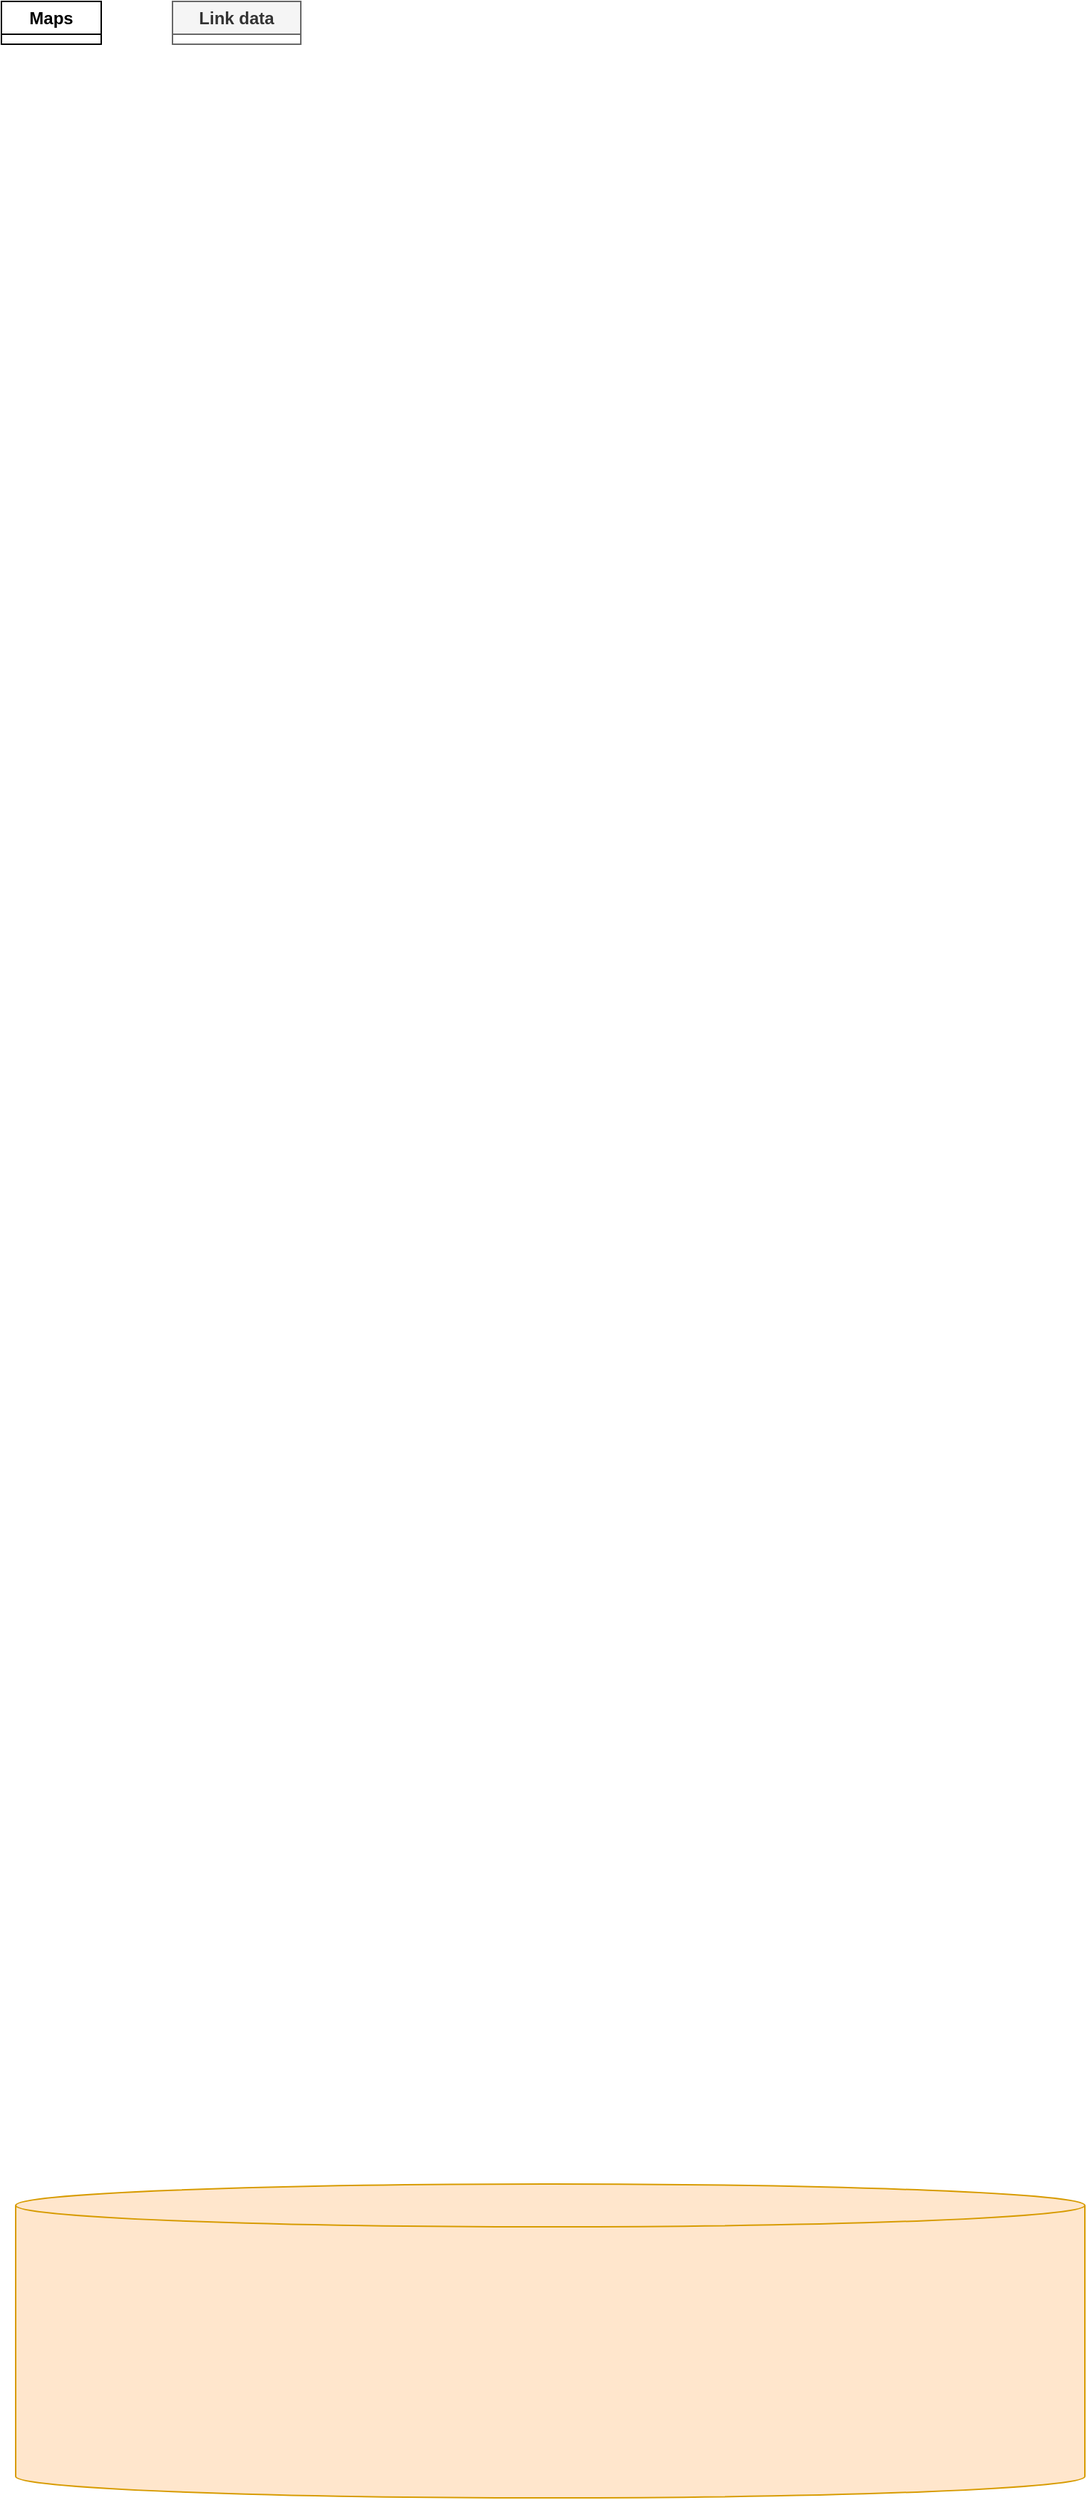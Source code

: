<mxfile version="21.6.3" type="device">
  <diagram name="Page-1" id="DPZLZ2SSeJs06j5T2vBG">
    <mxGraphModel dx="760" dy="451" grid="1" gridSize="10" guides="1" tooltips="1" connect="1" arrows="1" fold="1" page="1" pageScale="1" pageWidth="850" pageHeight="1100" math="0" shadow="0">
      <root>
        <mxCell id="0" />
        <mxCell id="1" parent="0" />
        <mxCell id="5-EurzYL1BtBVcS3Mzic-153" value="" style="shape=cylinder3;whiteSpace=wrap;html=1;boundedLbl=1;backgroundOutline=1;size=15;fillColor=#ffe6cc;strokeColor=#d79b00;" vertex="1" parent="1">
          <mxGeometry x="50" y="1570" width="750" height="220" as="geometry" />
        </mxCell>
        <mxCell id="5-EurzYL1BtBVcS3Mzic-2" value="Link data" style="swimlane;whiteSpace=wrap;html=1;fillColor=#f5f5f5;fontColor=#333333;strokeColor=#666666;" vertex="1" collapsed="1" parent="1">
          <mxGeometry x="160" y="40" width="90" height="30" as="geometry">
            <mxRectangle x="40" y="120" width="767.5" height="3020" as="alternateBounds" />
          </mxGeometry>
        </mxCell>
        <mxCell id="5-EurzYL1BtBVcS3Mzic-14" value="" style="rounded=0;whiteSpace=wrap;html=1;fillColor=#f5f5f5;fontColor=#333333;strokeColor=#666666;" vertex="1" parent="5-EurzYL1BtBVcS3Mzic-2">
          <mxGeometry x="17.5" y="2940" width="730" height="70" as="geometry" />
        </mxCell>
        <mxCell id="5-EurzYL1BtBVcS3Mzic-3" value="" style="shape=process;whiteSpace=wrap;html=1;backgroundOutline=1;fillColor=#dae8fc;strokeColor=#6c8ebf;" vertex="1" parent="5-EurzYL1BtBVcS3Mzic-2">
          <mxGeometry x="20" y="40" width="110" height="40" as="geometry" />
        </mxCell>
        <mxCell id="5-EurzYL1BtBVcS3Mzic-4" value="" style="rounded=0;whiteSpace=wrap;html=1;fillColor=#f8cecc;strokeColor=#b85450;" vertex="1" parent="5-EurzYL1BtBVcS3Mzic-2">
          <mxGeometry x="195" y="40" width="380" height="40" as="geometry" />
        </mxCell>
        <mxCell id="5-EurzYL1BtBVcS3Mzic-12" value="" style="rounded=0;whiteSpace=wrap;html=1;fillColor=#f8cecc;strokeColor=#b85450;" vertex="1" parent="5-EurzYL1BtBVcS3Mzic-2">
          <mxGeometry x="347.5" y="2955" width="380" height="40" as="geometry" />
        </mxCell>
        <mxCell id="5-EurzYL1BtBVcS3Mzic-13" value="Copyright" style="text;html=1;strokeColor=none;fillColor=none;align=center;verticalAlign=middle;whiteSpace=wrap;rounded=0;" vertex="1" parent="5-EurzYL1BtBVcS3Mzic-2">
          <mxGeometry x="27.5" y="2960" width="290" height="30" as="geometry" />
        </mxCell>
        <mxCell id="5-EurzYL1BtBVcS3Mzic-15" value="" style="rounded=0;whiteSpace=wrap;html=1;fillColor=#f5f5f5;fontColor=#333333;strokeColor=#666666;" vertex="1" parent="5-EurzYL1BtBVcS3Mzic-2">
          <mxGeometry x="17.5" y="2620" width="730" height="290" as="geometry" />
        </mxCell>
        <mxCell id="5-EurzYL1BtBVcS3Mzic-16" value="" style="rounded=0;whiteSpace=wrap;html=1;fillColor=#e1d5e7;strokeColor=#9673a6;" vertex="1" parent="5-EurzYL1BtBVcS3Mzic-2">
          <mxGeometry x="37.5" y="2670" width="690" height="230" as="geometry" />
        </mxCell>
        <mxCell id="5-EurzYL1BtBVcS3Mzic-17" value="Patrocionadores" style="text;html=1;strokeColor=none;fillColor=none;align=center;verticalAlign=middle;whiteSpace=wrap;rounded=0;" vertex="1" parent="5-EurzYL1BtBVcS3Mzic-2">
          <mxGeometry x="37.5" y="2630" width="100" height="30" as="geometry" />
        </mxCell>
        <mxCell id="5-EurzYL1BtBVcS3Mzic-18" value="" style="ellipse;whiteSpace=wrap;html=1;aspect=fixed;fillColor=#f8cecc;strokeColor=#b85450;" vertex="1" parent="5-EurzYL1BtBVcS3Mzic-2">
          <mxGeometry x="67.5" y="2690" width="80" height="80" as="geometry" />
        </mxCell>
        <mxCell id="5-EurzYL1BtBVcS3Mzic-23" value="" style="rounded=0;whiteSpace=wrap;html=1;fillColor=#f5f5f5;fontColor=#333333;strokeColor=#666666;" vertex="1" parent="5-EurzYL1BtBVcS3Mzic-2">
          <mxGeometry x="12.5" y="2300" width="730" height="290" as="geometry" />
        </mxCell>
        <mxCell id="5-EurzYL1BtBVcS3Mzic-24" value="" style="rounded=0;whiteSpace=wrap;html=1;fillColor=#e1d5e7;strokeColor=#9673a6;" vertex="1" parent="5-EurzYL1BtBVcS3Mzic-2">
          <mxGeometry x="32.5" y="2350" width="690" height="230" as="geometry" />
        </mxCell>
        <mxCell id="5-EurzYL1BtBVcS3Mzic-25" value="Colaboradores" style="text;html=1;strokeColor=none;fillColor=none;align=center;verticalAlign=middle;whiteSpace=wrap;rounded=0;" vertex="1" parent="5-EurzYL1BtBVcS3Mzic-2">
          <mxGeometry x="32.5" y="2310" width="100" height="30" as="geometry" />
        </mxCell>
        <mxCell id="5-EurzYL1BtBVcS3Mzic-28" value="" style="rounded=0;whiteSpace=wrap;html=1;fillColor=#f5f5f5;fontColor=#333333;strokeColor=#666666;" vertex="1" parent="5-EurzYL1BtBVcS3Mzic-2">
          <mxGeometry x="57.5" y="2360" width="200" height="200" as="geometry" />
        </mxCell>
        <mxCell id="5-EurzYL1BtBVcS3Mzic-26" value="" style="ellipse;whiteSpace=wrap;html=1;aspect=fixed;fillColor=#f8cecc;strokeColor=#b85450;" vertex="1" parent="5-EurzYL1BtBVcS3Mzic-2">
          <mxGeometry x="117.5" y="2380" width="80" height="80" as="geometry" />
        </mxCell>
        <mxCell id="5-EurzYL1BtBVcS3Mzic-27" value="(Name)" style="text;html=1;strokeColor=none;fillColor=none;align=center;verticalAlign=middle;whiteSpace=wrap;rounded=0;" vertex="1" parent="5-EurzYL1BtBVcS3Mzic-2">
          <mxGeometry x="107.5" y="2460" width="100" height="30" as="geometry" />
        </mxCell>
        <mxCell id="5-EurzYL1BtBVcS3Mzic-29" value="he/she" style="text;html=1;strokeColor=none;fillColor=none;align=center;verticalAlign=middle;whiteSpace=wrap;rounded=0;" vertex="1" parent="5-EurzYL1BtBVcS3Mzic-2">
          <mxGeometry x="107.5" y="2480" width="100" height="30" as="geometry" />
        </mxCell>
        <mxCell id="5-EurzYL1BtBVcS3Mzic-30" value="Software dev | Pereaira, Colombia" style="text;html=1;strokeColor=none;fillColor=none;align=center;verticalAlign=middle;whiteSpace=wrap;rounded=0;" vertex="1" parent="5-EurzYL1BtBVcS3Mzic-2">
          <mxGeometry x="62.5" y="2495" width="190" height="30" as="geometry" />
        </mxCell>
        <mxCell id="5-EurzYL1BtBVcS3Mzic-31" value="Some text about this person" style="text;html=1;strokeColor=none;fillColor=none;align=center;verticalAlign=middle;whiteSpace=wrap;rounded=0;" vertex="1" parent="5-EurzYL1BtBVcS3Mzic-2">
          <mxGeometry x="62.5" y="2525" width="190" height="30" as="geometry" />
        </mxCell>
        <mxCell id="5-EurzYL1BtBVcS3Mzic-33" value="" style="rounded=0;whiteSpace=wrap;html=1;fillColor=#f5f5f5;fontColor=#333333;strokeColor=#666666;" vertex="1" parent="5-EurzYL1BtBVcS3Mzic-2">
          <mxGeometry x="12.5" y="1990" width="730" height="300" as="geometry" />
        </mxCell>
        <mxCell id="5-EurzYL1BtBVcS3Mzic-34" value="" style="rounded=0;whiteSpace=wrap;html=1;fillColor=#e1d5e7;strokeColor=#9673a6;" vertex="1" parent="5-EurzYL1BtBVcS3Mzic-2">
          <mxGeometry x="32.5" y="2040" width="690" height="240" as="geometry" />
        </mxCell>
        <mxCell id="5-EurzYL1BtBVcS3Mzic-35" value="Ganadores" style="text;html=1;strokeColor=none;fillColor=none;align=center;verticalAlign=middle;whiteSpace=wrap;rounded=0;" vertex="1" parent="5-EurzYL1BtBVcS3Mzic-2">
          <mxGeometry x="32.5" y="2000" width="100" height="30" as="geometry" />
        </mxCell>
        <mxCell id="5-EurzYL1BtBVcS3Mzic-36" value="" style="rounded=0;whiteSpace=wrap;html=1;fillColor=#f5f5f5;fontColor=#333333;strokeColor=#666666;" vertex="1" parent="5-EurzYL1BtBVcS3Mzic-2">
          <mxGeometry x="52.5" y="2040" width="200" height="200" as="geometry" />
        </mxCell>
        <mxCell id="5-EurzYL1BtBVcS3Mzic-37" value="" style="ellipse;whiteSpace=wrap;html=1;aspect=fixed;fillColor=#dae8fc;strokeColor=#6c8ebf;" vertex="1" parent="5-EurzYL1BtBVcS3Mzic-2">
          <mxGeometry x="112.5" y="2060" width="80" height="80" as="geometry" />
        </mxCell>
        <mxCell id="5-EurzYL1BtBVcS3Mzic-38" value="(Name)" style="text;html=1;strokeColor=none;fillColor=none;align=center;verticalAlign=middle;whiteSpace=wrap;rounded=0;" vertex="1" parent="5-EurzYL1BtBVcS3Mzic-2">
          <mxGeometry x="102.5" y="2140" width="100" height="30" as="geometry" />
        </mxCell>
        <mxCell id="5-EurzYL1BtBVcS3Mzic-39" value="Proyect" style="text;html=1;strokeColor=none;fillColor=none;align=center;verticalAlign=middle;whiteSpace=wrap;rounded=0;" vertex="1" parent="5-EurzYL1BtBVcS3Mzic-2">
          <mxGeometry x="102.5" y="2160" width="100" height="30" as="geometry" />
        </mxCell>
        <mxCell id="5-EurzYL1BtBVcS3Mzic-40" value="Position" style="text;html=1;strokeColor=none;fillColor=none;align=center;verticalAlign=middle;whiteSpace=wrap;rounded=0;" vertex="1" parent="5-EurzYL1BtBVcS3Mzic-2">
          <mxGeometry x="57.5" y="2175" width="190" height="30" as="geometry" />
        </mxCell>
        <mxCell id="5-EurzYL1BtBVcS3Mzic-41" value="Some text about this team" style="text;html=1;strokeColor=none;fillColor=none;align=center;verticalAlign=middle;whiteSpace=wrap;rounded=0;" vertex="1" parent="5-EurzYL1BtBVcS3Mzic-2">
          <mxGeometry x="57.5" y="2205" width="190" height="30" as="geometry" />
        </mxCell>
        <mxCell id="5-EurzYL1BtBVcS3Mzic-42" value="" style="shape=cylinder3;whiteSpace=wrap;html=1;boundedLbl=1;backgroundOutline=1;size=15;fillColor=#ffe6cc;strokeColor=#d79b00;" vertex="1" parent="5-EurzYL1BtBVcS3Mzic-2">
          <mxGeometry x="57.5" y="2240" width="185" height="40" as="geometry" />
        </mxCell>
        <mxCell id="5-EurzYL1BtBVcS3Mzic-49" value="" style="shape=hexagon;perimeter=hexagonPerimeter2;whiteSpace=wrap;html=1;fixedSize=1;fillColor=#f8cecc;strokeColor=#b85450;" vertex="1" parent="5-EurzYL1BtBVcS3Mzic-2">
          <mxGeometry x="295" y="280" width="120" height="80" as="geometry" />
        </mxCell>
        <mxCell id="5-EurzYL1BtBVcS3Mzic-50" value="Link data" style="text;html=1;strokeColor=none;fillColor=none;align=center;verticalAlign=middle;whiteSpace=wrap;rounded=0;" vertex="1" parent="5-EurzYL1BtBVcS3Mzic-2">
          <mxGeometry x="105" y="110" width="500" height="30" as="geometry" />
        </mxCell>
        <mxCell id="5-EurzYL1BtBVcS3Mzic-82" value="" style="shape=process;whiteSpace=wrap;html=1;backgroundOutline=1;fillColor=#dae8fc;strokeColor=#6c8ebf;" vertex="1" parent="5-EurzYL1BtBVcS3Mzic-2">
          <mxGeometry x="30" y="140" width="700" height="130" as="geometry" />
        </mxCell>
        <mxCell id="5-EurzYL1BtBVcS3Mzic-83" value="" style="rounded=0;whiteSpace=wrap;html=1;fillColor=#f5f5f5;fontColor=#333333;strokeColor=#666666;" vertex="1" parent="5-EurzYL1BtBVcS3Mzic-2">
          <mxGeometry x="15" y="380" width="730" height="100" as="geometry" />
        </mxCell>
        <mxCell id="5-EurzYL1BtBVcS3Mzic-85" value="" style="rounded=0;whiteSpace=wrap;html=1;fillColor=#f5f5f5;fontColor=#333333;strokeColor=#666666;" vertex="1" parent="5-EurzYL1BtBVcS3Mzic-2">
          <mxGeometry x="12.5" y="1680" width="730" height="250" as="geometry" />
        </mxCell>
        <mxCell id="5-EurzYL1BtBVcS3Mzic-86" value="" style="rounded=0;whiteSpace=wrap;html=1;fillColor=#e1d5e7;strokeColor=#9673a6;" vertex="1" parent="5-EurzYL1BtBVcS3Mzic-2">
          <mxGeometry x="32.5" y="1710" width="695" height="210" as="geometry" />
        </mxCell>
        <mxCell id="5-EurzYL1BtBVcS3Mzic-90" value="Criterios y registro" style="text;html=1;strokeColor=none;fillColor=none;align=center;verticalAlign=middle;whiteSpace=wrap;rounded=0;" vertex="1" parent="5-EurzYL1BtBVcS3Mzic-2">
          <mxGeometry x="27.5" y="1680" width="100" height="30" as="geometry" />
        </mxCell>
        <mxCell id="5-EurzYL1BtBVcS3Mzic-91" value="" style="rounded=0;whiteSpace=wrap;html=1;fillColor=#f5f5f5;fontColor=#333333;strokeColor=#666666;" vertex="1" parent="5-EurzYL1BtBVcS3Mzic-2">
          <mxGeometry x="42.5" y="1715" width="200" height="200" as="geometry" />
        </mxCell>
        <mxCell id="5-EurzYL1BtBVcS3Mzic-89" value="" style="ellipse;whiteSpace=wrap;html=1;aspect=fixed;fillColor=#dae8fc;strokeColor=#6c8ebf;" vertex="1" parent="5-EurzYL1BtBVcS3Mzic-2">
          <mxGeometry x="97.5" y="1730" width="80" height="80" as="geometry" />
        </mxCell>
        <mxCell id="5-EurzYL1BtBVcS3Mzic-92" value="Title" style="text;html=1;strokeColor=none;fillColor=none;align=center;verticalAlign=middle;whiteSpace=wrap;rounded=0;" vertex="1" parent="5-EurzYL1BtBVcS3Mzic-2">
          <mxGeometry x="107.5" y="1810" width="60" height="30" as="geometry" />
        </mxCell>
        <mxCell id="5-EurzYL1BtBVcS3Mzic-93" value="Some random text about this" style="text;html=1;strokeColor=none;fillColor=none;align=center;verticalAlign=middle;whiteSpace=wrap;rounded=0;" vertex="1" parent="5-EurzYL1BtBVcS3Mzic-2">
          <mxGeometry x="57.5" y="1840" width="180" height="70" as="geometry" />
        </mxCell>
        <mxCell id="5-EurzYL1BtBVcS3Mzic-94" value="" style="shape=hexagon;perimeter=hexagonPerimeter2;whiteSpace=wrap;html=1;fixedSize=1;fillColor=#f8cecc;strokeColor=#b85450;" vertex="1" parent="5-EurzYL1BtBVcS3Mzic-2">
          <mxGeometry x="327.5" y="1940" width="120" height="30" as="geometry" />
        </mxCell>
        <mxCell id="5-EurzYL1BtBVcS3Mzic-95" value="" style="rounded=0;whiteSpace=wrap;html=1;fillColor=#f5f5f5;fontColor=#333333;strokeColor=#666666;" vertex="1" parent="5-EurzYL1BtBVcS3Mzic-2">
          <mxGeometry x="12.5" y="520" width="730" height="280" as="geometry" />
        </mxCell>
        <mxCell id="5-EurzYL1BtBVcS3Mzic-97" value="" style="rounded=0;whiteSpace=wrap;html=1;fillColor=#f5f5f5;fontColor=#333333;strokeColor=#666666;" vertex="1" parent="5-EurzYL1BtBVcS3Mzic-2">
          <mxGeometry x="150" y="540" width="560" height="70" as="geometry" />
        </mxCell>
        <mxCell id="5-EurzYL1BtBVcS3Mzic-96" value="Link data culture" style="text;html=1;strokeColor=none;fillColor=none;align=center;verticalAlign=middle;whiteSpace=wrap;rounded=0;" vertex="1" parent="5-EurzYL1BtBVcS3Mzic-2">
          <mxGeometry x="270" y="540" width="350" height="30" as="geometry" />
        </mxCell>
        <mxCell id="5-EurzYL1BtBVcS3Mzic-98" value="Some random text" style="text;html=1;strokeColor=none;fillColor=none;align=center;verticalAlign=middle;whiteSpace=wrap;rounded=0;" vertex="1" parent="5-EurzYL1BtBVcS3Mzic-2">
          <mxGeometry x="160" y="570" width="562.5" height="30" as="geometry" />
        </mxCell>
        <mxCell id="5-EurzYL1BtBVcS3Mzic-99" value="" style="rounded=0;whiteSpace=wrap;html=1;fillColor=#e1d5e7;strokeColor=#9673a6;" vertex="1" parent="5-EurzYL1BtBVcS3Mzic-2">
          <mxGeometry x="150" y="630" width="580" height="150" as="geometry" />
        </mxCell>
        <mxCell id="5-EurzYL1BtBVcS3Mzic-100" value="" style="rounded=0;whiteSpace=wrap;html=1;fillColor=#f5f5f5;fontColor=#333333;strokeColor=#666666;" vertex="1" parent="5-EurzYL1BtBVcS3Mzic-2">
          <mxGeometry x="155" y="660" width="200" height="100" as="geometry" />
        </mxCell>
        <mxCell id="5-EurzYL1BtBVcS3Mzic-101" value="" style="ellipse;whiteSpace=wrap;html=1;aspect=fixed;fillColor=#dae8fc;strokeColor=#6c8ebf;" vertex="1" parent="5-EurzYL1BtBVcS3Mzic-2">
          <mxGeometry x="165" y="662.5" width="35" height="35" as="geometry" />
        </mxCell>
        <mxCell id="5-EurzYL1BtBVcS3Mzic-102" value="Title" style="text;html=1;strokeColor=none;fillColor=none;align=center;verticalAlign=middle;whiteSpace=wrap;rounded=0;" vertex="1" parent="5-EurzYL1BtBVcS3Mzic-2">
          <mxGeometry x="200" y="665" width="60" height="30" as="geometry" />
        </mxCell>
        <mxCell id="5-EurzYL1BtBVcS3Mzic-103" value="Some random text about this" style="text;html=1;strokeColor=none;fillColor=none;align=center;verticalAlign=middle;whiteSpace=wrap;rounded=0;" vertex="1" parent="5-EurzYL1BtBVcS3Mzic-2">
          <mxGeometry x="165" y="697.5" width="180" height="70" as="geometry" />
        </mxCell>
        <mxCell id="5-EurzYL1BtBVcS3Mzic-104" value="" style="shape=process;whiteSpace=wrap;html=1;backgroundOutline=1;fillColor=#dae8fc;strokeColor=#6c8ebf;" vertex="1" parent="5-EurzYL1BtBVcS3Mzic-2">
          <mxGeometry x="31.25" y="830" width="198.75" height="260" as="geometry" />
        </mxCell>
        <mxCell id="5-EurzYL1BtBVcS3Mzic-105" value="" style="rounded=0;whiteSpace=wrap;html=1;fillColor=#f5f5f5;fontColor=#333333;strokeColor=#666666;" vertex="1" parent="5-EurzYL1BtBVcS3Mzic-2">
          <mxGeometry x="277.5" y="830" width="452.5" height="260" as="geometry" />
        </mxCell>
        <mxCell id="5-EurzYL1BtBVcS3Mzic-106" value="" style="rounded=0;whiteSpace=wrap;html=1;fillColor=#e1d5e7;strokeColor=#9673a6;" vertex="1" parent="5-EurzYL1BtBVcS3Mzic-2">
          <mxGeometry x="290" y="990" width="430" height="78.75" as="geometry" />
        </mxCell>
        <mxCell id="5-EurzYL1BtBVcS3Mzic-108" value="" style="rounded=0;whiteSpace=wrap;html=1;fillColor=#f5f5f5;fontColor=#333333;strokeColor=#666666;" vertex="1" parent="5-EurzYL1BtBVcS3Mzic-2">
          <mxGeometry x="300" y="1000" width="200" height="60" as="geometry" />
        </mxCell>
        <mxCell id="5-EurzYL1BtBVcS3Mzic-109" value="" style="ellipse;whiteSpace=wrap;html=1;aspect=fixed;fillColor=#dae8fc;strokeColor=#6c8ebf;" vertex="1" parent="5-EurzYL1BtBVcS3Mzic-2">
          <mxGeometry x="310" y="1002.5" width="35" height="35" as="geometry" />
        </mxCell>
        <mxCell id="5-EurzYL1BtBVcS3Mzic-110" value="Title" style="text;html=1;strokeColor=none;fillColor=none;align=center;verticalAlign=middle;whiteSpace=wrap;rounded=0;" vertex="1" parent="5-EurzYL1BtBVcS3Mzic-2">
          <mxGeometry x="345" y="1005" width="60" height="30" as="geometry" />
        </mxCell>
        <mxCell id="5-EurzYL1BtBVcS3Mzic-111" value="Some random text about this" style="text;html=1;strokeColor=none;fillColor=none;align=center;verticalAlign=middle;whiteSpace=wrap;rounded=0;" vertex="1" parent="5-EurzYL1BtBVcS3Mzic-2">
          <mxGeometry x="310" y="1037.5" width="180" height="22.5" as="geometry" />
        </mxCell>
        <mxCell id="5-EurzYL1BtBVcS3Mzic-112" value="Rewards" style="text;html=1;strokeColor=none;fillColor=none;align=center;verticalAlign=middle;whiteSpace=wrap;rounded=0;" vertex="1" parent="5-EurzYL1BtBVcS3Mzic-2">
          <mxGeometry x="297.5" y="960" width="60" height="30" as="geometry" />
        </mxCell>
        <mxCell id="5-EurzYL1BtBVcS3Mzic-113" value="" style="rounded=0;whiteSpace=wrap;html=1;fillColor=#e1d5e7;strokeColor=#9673a6;" vertex="1" parent="5-EurzYL1BtBVcS3Mzic-2">
          <mxGeometry x="30" y="390" width="697.5" height="80" as="geometry" />
        </mxCell>
        <mxCell id="5-EurzYL1BtBVcS3Mzic-84" value="" style="ellipse;whiteSpace=wrap;html=1;aspect=fixed;fillColor=#f8cecc;strokeColor=#b85450;" vertex="1" parent="5-EurzYL1BtBVcS3Mzic-2">
          <mxGeometry x="40" y="390" width="80" height="80" as="geometry" />
        </mxCell>
        <mxCell id="5-EurzYL1BtBVcS3Mzic-114" value="Some randome text about something I jus forgot" style="text;html=1;strokeColor=none;fillColor=none;align=left;verticalAlign=middle;whiteSpace=wrap;rounded=0;" vertex="1" parent="5-EurzYL1BtBVcS3Mzic-2">
          <mxGeometry x="295" y="910" width="425" height="30" as="geometry" />
        </mxCell>
        <mxCell id="5-EurzYL1BtBVcS3Mzic-115" value="Description" style="text;html=1;strokeColor=none;fillColor=none;align=center;verticalAlign=middle;whiteSpace=wrap;rounded=0;" vertex="1" parent="5-EurzYL1BtBVcS3Mzic-2">
          <mxGeometry x="300" y="880" width="60" height="30" as="geometry" />
        </mxCell>
        <mxCell id="5-EurzYL1BtBVcS3Mzic-116" value="Desafio" style="text;html=1;strokeColor=none;fillColor=none;align=center;verticalAlign=middle;whiteSpace=wrap;rounded=0;" vertex="1" parent="5-EurzYL1BtBVcS3Mzic-2">
          <mxGeometry x="295" y="840" width="60" height="30" as="geometry" />
        </mxCell>
        <mxCell id="5-EurzYL1BtBVcS3Mzic-117" value="" style="rounded=0;whiteSpace=wrap;html=1;fillColor=#f5f5f5;fontColor=#333333;strokeColor=#666666;" vertex="1" parent="5-EurzYL1BtBVcS3Mzic-2">
          <mxGeometry x="18.75" y="1405" width="730" height="250" as="geometry" />
        </mxCell>
        <mxCell id="5-EurzYL1BtBVcS3Mzic-118" value="" style="rounded=0;whiteSpace=wrap;html=1;fillColor=#e1d5e7;strokeColor=#9673a6;" vertex="1" parent="5-EurzYL1BtBVcS3Mzic-2">
          <mxGeometry x="38.75" y="1435" width="695" height="210" as="geometry" />
        </mxCell>
        <mxCell id="5-EurzYL1BtBVcS3Mzic-119" value="Details" style="text;html=1;strokeColor=none;fillColor=none;align=center;verticalAlign=middle;whiteSpace=wrap;rounded=0;" vertex="1" parent="5-EurzYL1BtBVcS3Mzic-2">
          <mxGeometry x="33.75" y="1405" width="100" height="30" as="geometry" />
        </mxCell>
        <mxCell id="5-EurzYL1BtBVcS3Mzic-120" value="" style="rounded=0;whiteSpace=wrap;html=1;fillColor=#ffe6cc;strokeColor=#d79b00;" vertex="1" parent="5-EurzYL1BtBVcS3Mzic-2">
          <mxGeometry x="48.75" y="1440" width="200" height="200" as="geometry" />
        </mxCell>
        <mxCell id="5-EurzYL1BtBVcS3Mzic-124" value="" style="rounded=0;whiteSpace=wrap;html=1;fillColor=#f5f5f5;fontColor=#333333;strokeColor=#666666;" vertex="1" parent="5-EurzYL1BtBVcS3Mzic-2">
          <mxGeometry x="18.75" y="1120" width="730" height="250" as="geometry" />
        </mxCell>
        <mxCell id="5-EurzYL1BtBVcS3Mzic-125" value="" style="rounded=0;whiteSpace=wrap;html=1;fillColor=#e1d5e7;strokeColor=#9673a6;" vertex="1" parent="5-EurzYL1BtBVcS3Mzic-2">
          <mxGeometry x="38.75" y="1150" width="695" height="210" as="geometry" />
        </mxCell>
        <mxCell id="5-EurzYL1BtBVcS3Mzic-126" value="Criterios y registro" style="text;html=1;strokeColor=none;fillColor=none;align=center;verticalAlign=middle;whiteSpace=wrap;rounded=0;" vertex="1" parent="5-EurzYL1BtBVcS3Mzic-2">
          <mxGeometry x="33.75" y="1120" width="100" height="30" as="geometry" />
        </mxCell>
        <mxCell id="5-EurzYL1BtBVcS3Mzic-127" value="" style="rounded=0;whiteSpace=wrap;html=1;fillColor=#f5f5f5;fontColor=#333333;strokeColor=#666666;" vertex="1" parent="5-EurzYL1BtBVcS3Mzic-2">
          <mxGeometry x="48.75" y="1155" width="200" height="200" as="geometry" />
        </mxCell>
        <mxCell id="5-EurzYL1BtBVcS3Mzic-128" value="" style="ellipse;whiteSpace=wrap;html=1;aspect=fixed;fillColor=#dae8fc;strokeColor=#6c8ebf;" vertex="1" parent="5-EurzYL1BtBVcS3Mzic-2">
          <mxGeometry x="52.5" y="1160" width="20" height="20" as="geometry" />
        </mxCell>
        <mxCell id="5-EurzYL1BtBVcS3Mzic-129" value="Title" style="text;html=1;strokeColor=none;fillColor=none;align=center;verticalAlign=middle;whiteSpace=wrap;rounded=0;" vertex="1" parent="5-EurzYL1BtBVcS3Mzic-2">
          <mxGeometry x="57.5" y="1190" width="62.5" height="30" as="geometry" />
        </mxCell>
        <mxCell id="5-EurzYL1BtBVcS3Mzic-130" value="Some random text about this" style="text;html=1;strokeColor=none;fillColor=none;align=center;verticalAlign=middle;whiteSpace=wrap;rounded=0;" vertex="1" parent="5-EurzYL1BtBVcS3Mzic-2">
          <mxGeometry x="57.5" y="1190" width="180" height="70" as="geometry" />
        </mxCell>
        <mxCell id="5-EurzYL1BtBVcS3Mzic-131" value="Some random text about this" style="text;html=1;strokeColor=none;fillColor=none;align=center;verticalAlign=middle;whiteSpace=wrap;rounded=0;" vertex="1" parent="5-EurzYL1BtBVcS3Mzic-2">
          <mxGeometry x="53.75" y="1460" width="180" height="70" as="geometry" />
        </mxCell>
        <mxCell id="5-EurzYL1BtBVcS3Mzic-132" value="Some random text about this" style="text;html=1;strokeColor=none;fillColor=none;align=center;verticalAlign=middle;whiteSpace=wrap;rounded=0;" vertex="1" parent="5-EurzYL1BtBVcS3Mzic-2">
          <mxGeometry x="52.5" y="1505" width="180" height="70" as="geometry" />
        </mxCell>
        <mxCell id="5-EurzYL1BtBVcS3Mzic-137" value="" style="rounded=0;whiteSpace=wrap;html=1;fillColor=#ffe6cc;strokeColor=#d79b00;" vertex="1" parent="5-EurzYL1BtBVcS3Mzic-2">
          <mxGeometry x="82.5" y="1165" width="120" height="10" as="geometry" />
        </mxCell>
        <mxCell id="5-EurzYL1BtBVcS3Mzic-138" value="Some random text about this" style="text;html=1;strokeColor=none;fillColor=none;align=center;verticalAlign=middle;whiteSpace=wrap;rounded=0;" vertex="1" parent="5-EurzYL1BtBVcS3Mzic-2">
          <mxGeometry x="57.5" y="1270" width="180" height="70" as="geometry" />
        </mxCell>
        <mxCell id="5-EurzYL1BtBVcS3Mzic-151" value="" style="shape=process;whiteSpace=wrap;html=1;backgroundOutline=1;fillColor=#ffe6cc;strokeColor=#d79b00;" vertex="1" parent="5-EurzYL1BtBVcS3Mzic-2">
          <mxGeometry x="20" y="540" width="120" height="240" as="geometry" />
        </mxCell>
        <mxCell id="5-EurzYL1BtBVcS3Mzic-10" value="Maps" style="swimlane;whiteSpace=wrap;html=1;" vertex="1" collapsed="1" parent="1">
          <mxGeometry x="40" y="40" width="70" height="30" as="geometry">
            <mxRectangle x="70" y="200" width="480" height="240" as="alternateBounds" />
          </mxGeometry>
        </mxCell>
        <mxCell id="5-EurzYL1BtBVcS3Mzic-5" value="1" style="ellipse;whiteSpace=wrap;html=1;aspect=fixed;fillColor=#f5f5f5;strokeColor=#666666;fontColor=#333333;" vertex="1" parent="5-EurzYL1BtBVcS3Mzic-10">
          <mxGeometry x="40" y="80" width="40" height="40" as="geometry" />
        </mxCell>
        <mxCell id="5-EurzYL1BtBVcS3Mzic-6" value="Wrapper" style="text;html=1;strokeColor=none;fillColor=none;align=center;verticalAlign=middle;whiteSpace=wrap;rounded=0;" vertex="1" parent="5-EurzYL1BtBVcS3Mzic-10">
          <mxGeometry x="90" y="85" width="60" height="30" as="geometry" />
        </mxCell>
        <mxCell id="5-EurzYL1BtBVcS3Mzic-7" value="1" style="ellipse;whiteSpace=wrap;html=1;aspect=fixed;fillColor=#e1d5e7;strokeColor=#9673a6;" vertex="1" parent="5-EurzYL1BtBVcS3Mzic-10">
          <mxGeometry x="40" y="160" width="40" height="40" as="geometry" />
        </mxCell>
        <mxCell id="5-EurzYL1BtBVcS3Mzic-8" value="Repliers" style="text;html=1;strokeColor=none;fillColor=none;align=center;verticalAlign=middle;whiteSpace=wrap;rounded=0;" vertex="1" parent="5-EurzYL1BtBVcS3Mzic-10">
          <mxGeometry x="90" y="165" width="60" height="30" as="geometry" />
        </mxCell>
        <mxCell id="5-EurzYL1BtBVcS3Mzic-19" value="3" style="ellipse;whiteSpace=wrap;html=1;aspect=fixed;fillColor=#f8cecc;strokeColor=#b85450;" vertex="1" parent="5-EurzYL1BtBVcS3Mzic-10">
          <mxGeometry x="200" y="80" width="40" height="40" as="geometry" />
        </mxCell>
        <mxCell id="5-EurzYL1BtBVcS3Mzic-20" value="Navigation" style="text;html=1;strokeColor=none;fillColor=none;align=center;verticalAlign=middle;whiteSpace=wrap;rounded=0;" vertex="1" parent="5-EurzYL1BtBVcS3Mzic-10">
          <mxGeometry x="250" y="85" width="60" height="30" as="geometry" />
        </mxCell>
        <mxCell id="5-EurzYL1BtBVcS3Mzic-21" value="6" style="ellipse;whiteSpace=wrap;html=1;aspect=fixed;fillColor=#dae8fc;strokeColor=#6c8ebf;" vertex="1" parent="5-EurzYL1BtBVcS3Mzic-10">
          <mxGeometry x="360" y="80" width="40" height="40" as="geometry" />
        </mxCell>
        <mxCell id="5-EurzYL1BtBVcS3Mzic-22" value="Img" style="text;html=1;strokeColor=none;fillColor=none;align=center;verticalAlign=middle;whiteSpace=wrap;rounded=0;" vertex="1" parent="5-EurzYL1BtBVcS3Mzic-10">
          <mxGeometry x="410" y="85" width="60" height="30" as="geometry" />
        </mxCell>
        <mxCell id="5-EurzYL1BtBVcS3Mzic-43" value="4" style="ellipse;whiteSpace=wrap;html=1;aspect=fixed;fillColor=#ffe6cc;strokeColor=#d79b00;" vertex="1" parent="5-EurzYL1BtBVcS3Mzic-10">
          <mxGeometry x="200" y="160" width="40" height="40" as="geometry" />
        </mxCell>
        <mxCell id="5-EurzYL1BtBVcS3Mzic-44" value="Decoration" style="text;html=1;strokeColor=none;fillColor=none;align=center;verticalAlign=middle;whiteSpace=wrap;rounded=0;" vertex="1" parent="5-EurzYL1BtBVcS3Mzic-10">
          <mxGeometry x="250" y="165" width="60" height="30" as="geometry" />
        </mxCell>
      </root>
    </mxGraphModel>
  </diagram>
</mxfile>
